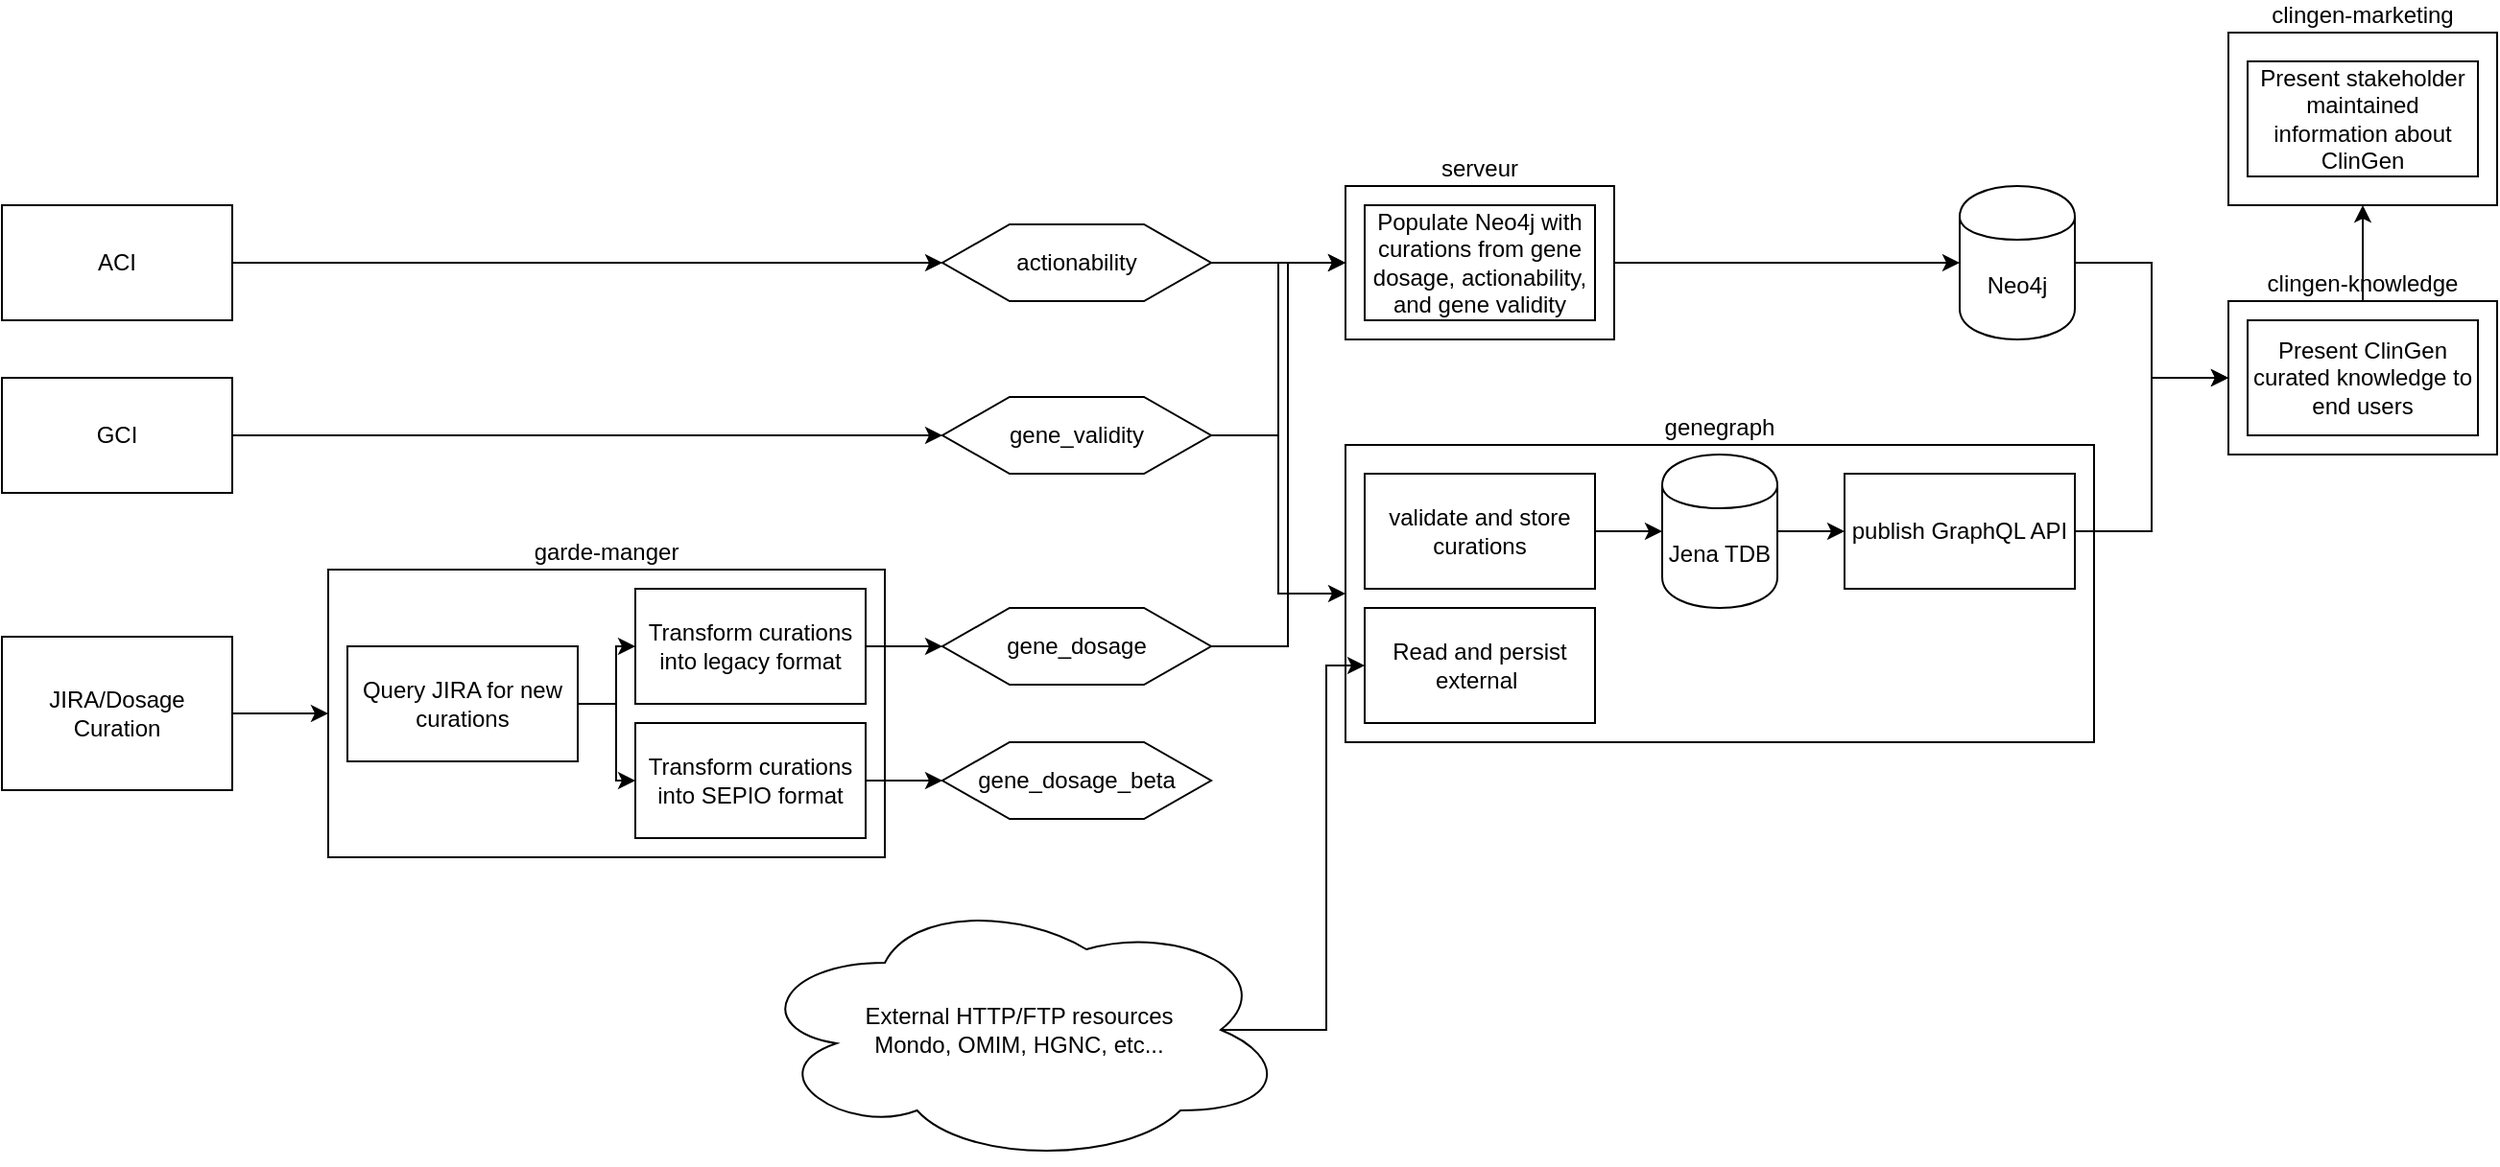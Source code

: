 <mxfile version="12.2.3" type="github" pages="2">
  <diagram id="S-StJFoFpKq4Z-z_DmzN" name="current">
    <mxGraphModel dx="1426" dy="819" grid="1" gridSize="10" guides="1" tooltips="1" connect="1" arrows="1" fold="1" page="1" pageScale="1" pageWidth="1100" pageHeight="850" math="0" shadow="0">
      <root>
        <mxCell id="0"/>
        <mxCell id="1" parent="0"/>
        <mxCell id="OvhSR2caMaj9LtxyOtDU-20" style="edgeStyle=orthogonalEdgeStyle;rounded=0;orthogonalLoop=1;jettySize=auto;html=1;exitX=1;exitY=0.5;exitDx=0;exitDy=0;entryX=0;entryY=0.5;entryDx=0;entryDy=0;" parent="1" source="OvhSR2caMaj9LtxyOtDU-1" target="OvhSR2caMaj9LtxyOtDU-19" edge="1">
          <mxGeometry relative="1" as="geometry"/>
        </mxCell>
        <mxCell id="OvhSR2caMaj9LtxyOtDU-1" value="ACI" style="rounded=0;whiteSpace=wrap;html=1;" parent="1" vertex="1">
          <mxGeometry x="70" y="230" width="120" height="60" as="geometry"/>
        </mxCell>
        <mxCell id="OvhSR2caMaj9LtxyOtDU-18" style="edgeStyle=orthogonalEdgeStyle;rounded=0;orthogonalLoop=1;jettySize=auto;html=1;exitX=1;exitY=0.5;exitDx=0;exitDy=0;" parent="1" source="OvhSR2caMaj9LtxyOtDU-2" target="OvhSR2caMaj9LtxyOtDU-11" edge="1">
          <mxGeometry relative="1" as="geometry"/>
        </mxCell>
        <mxCell id="OvhSR2caMaj9LtxyOtDU-2" value="GCI" style="rounded=0;whiteSpace=wrap;html=1;" parent="1" vertex="1">
          <mxGeometry x="70" y="320" width="120" height="60" as="geometry"/>
        </mxCell>
        <mxCell id="OvhSR2caMaj9LtxyOtDU-10" style="edgeStyle=orthogonalEdgeStyle;rounded=0;orthogonalLoop=1;jettySize=auto;html=1;exitX=1;exitY=0.5;exitDx=0;exitDy=0;entryX=0;entryY=0.5;entryDx=0;entryDy=0;" parent="1" source="OvhSR2caMaj9LtxyOtDU-3" target="OvhSR2caMaj9LtxyOtDU-4" edge="1">
          <mxGeometry relative="1" as="geometry"/>
        </mxCell>
        <mxCell id="OvhSR2caMaj9LtxyOtDU-3" value="JIRA/Dosage Curation" style="rounded=0;whiteSpace=wrap;html=1;" parent="1" vertex="1">
          <mxGeometry x="70" y="455" width="120" height="80" as="geometry"/>
        </mxCell>
        <mxCell id="OvhSR2caMaj9LtxyOtDU-4" value="garde-manger" style="rounded=0;whiteSpace=wrap;html=1;labelPosition=center;verticalLabelPosition=top;align=center;verticalAlign=bottom;" parent="1" vertex="1">
          <mxGeometry x="240" y="420" width="290" height="150" as="geometry"/>
        </mxCell>
        <mxCell id="OvhSR2caMaj9LtxyOtDU-24" style="edgeStyle=orthogonalEdgeStyle;rounded=0;orthogonalLoop=1;jettySize=auto;html=1;exitX=1;exitY=0.5;exitDx=0;exitDy=0;entryX=0;entryY=0.5;entryDx=0;entryDy=0;" parent="1" source="OvhSR2caMaj9LtxyOtDU-5" target="OvhSR2caMaj9LtxyOtDU-6" edge="1">
          <mxGeometry relative="1" as="geometry"/>
        </mxCell>
        <mxCell id="OvhSR2caMaj9LtxyOtDU-25" style="edgeStyle=orthogonalEdgeStyle;rounded=0;orthogonalLoop=1;jettySize=auto;html=1;exitX=1;exitY=0.5;exitDx=0;exitDy=0;" parent="1" source="OvhSR2caMaj9LtxyOtDU-5" target="OvhSR2caMaj9LtxyOtDU-14" edge="1">
          <mxGeometry relative="1" as="geometry"/>
        </mxCell>
        <mxCell id="OvhSR2caMaj9LtxyOtDU-5" value="Query JIRA for new curations" style="rounded=0;whiteSpace=wrap;html=1;" parent="1" vertex="1">
          <mxGeometry x="250" y="460" width="120" height="60" as="geometry"/>
        </mxCell>
        <mxCell id="OvhSR2caMaj9LtxyOtDU-16" style="edgeStyle=orthogonalEdgeStyle;rounded=0;orthogonalLoop=1;jettySize=auto;html=1;exitX=1;exitY=0.5;exitDx=0;exitDy=0;entryX=0;entryY=0.5;entryDx=0;entryDy=0;" parent="1" source="OvhSR2caMaj9LtxyOtDU-6" target="OvhSR2caMaj9LtxyOtDU-15" edge="1">
          <mxGeometry relative="1" as="geometry"/>
        </mxCell>
        <mxCell id="OvhSR2caMaj9LtxyOtDU-6" value="Transform curations into SEPIO format" style="rounded=0;whiteSpace=wrap;html=1;" parent="1" vertex="1">
          <mxGeometry x="400" y="500" width="120" height="60" as="geometry"/>
        </mxCell>
        <mxCell id="OvhSR2caMaj9LtxyOtDU-29" style="edgeStyle=orthogonalEdgeStyle;rounded=0;orthogonalLoop=1;jettySize=auto;html=1;exitX=1;exitY=0.5;exitDx=0;exitDy=0;entryX=0;entryY=0.5;entryDx=0;entryDy=0;" parent="1" source="OvhSR2caMaj9LtxyOtDU-11" target="OvhSR2caMaj9LtxyOtDU-23" edge="1">
          <mxGeometry relative="1" as="geometry"/>
        </mxCell>
        <mxCell id="OvhSR2caMaj9LtxyOtDU-11" value="gene_validity" style="shape=hexagon;perimeter=hexagonPerimeter2;whiteSpace=wrap;html=1;" parent="1" vertex="1">
          <mxGeometry x="560" y="330" width="140" height="40" as="geometry"/>
        </mxCell>
        <mxCell id="OvhSR2caMaj9LtxyOtDU-30" style="edgeStyle=orthogonalEdgeStyle;rounded=0;orthogonalLoop=1;jettySize=auto;html=1;exitX=1;exitY=0.5;exitDx=0;exitDy=0;entryX=0;entryY=0.5;entryDx=0;entryDy=0;" parent="1" source="OvhSR2caMaj9LtxyOtDU-12" target="OvhSR2caMaj9LtxyOtDU-28" edge="1">
          <mxGeometry relative="1" as="geometry"/>
        </mxCell>
        <mxCell id="OvhSR2caMaj9LtxyOtDU-12" value="gene_dosage" style="shape=hexagon;perimeter=hexagonPerimeter2;whiteSpace=wrap;html=1;" parent="1" vertex="1">
          <mxGeometry x="560" y="440" width="140" height="40" as="geometry"/>
        </mxCell>
        <mxCell id="OvhSR2caMaj9LtxyOtDU-17" style="edgeStyle=orthogonalEdgeStyle;rounded=0;orthogonalLoop=1;jettySize=auto;html=1;exitX=1;exitY=0.5;exitDx=0;exitDy=0;entryX=0;entryY=0.5;entryDx=0;entryDy=0;" parent="1" source="OvhSR2caMaj9LtxyOtDU-14" target="OvhSR2caMaj9LtxyOtDU-12" edge="1">
          <mxGeometry relative="1" as="geometry"/>
        </mxCell>
        <mxCell id="OvhSR2caMaj9LtxyOtDU-14" value="Transform curations into legacy format" style="rounded=0;whiteSpace=wrap;html=1;" parent="1" vertex="1">
          <mxGeometry x="400" y="430" width="120" height="60" as="geometry"/>
        </mxCell>
        <mxCell id="OvhSR2caMaj9LtxyOtDU-15" value="gene_dosage_beta" style="shape=hexagon;perimeter=hexagonPerimeter2;whiteSpace=wrap;html=1;" parent="1" vertex="1">
          <mxGeometry x="560" y="510" width="140" height="40" as="geometry"/>
        </mxCell>
        <mxCell id="OvhSR2caMaj9LtxyOtDU-26" style="edgeStyle=orthogonalEdgeStyle;rounded=0;orthogonalLoop=1;jettySize=auto;html=1;exitX=1;exitY=0.5;exitDx=0;exitDy=0;entryX=0;entryY=0.5;entryDx=0;entryDy=0;" parent="1" source="OvhSR2caMaj9LtxyOtDU-19" target="OvhSR2caMaj9LtxyOtDU-23" edge="1">
          <mxGeometry relative="1" as="geometry"/>
        </mxCell>
        <mxCell id="OvhSR2caMaj9LtxyOtDU-43" style="edgeStyle=orthogonalEdgeStyle;rounded=0;orthogonalLoop=1;jettySize=auto;html=1;exitX=1;exitY=0.5;exitDx=0;exitDy=0;entryX=0;entryY=0.5;entryDx=0;entryDy=0;" parent="1" source="OvhSR2caMaj9LtxyOtDU-19" target="OvhSR2caMaj9LtxyOtDU-31" edge="1">
          <mxGeometry relative="1" as="geometry"/>
        </mxCell>
        <mxCell id="OvhSR2caMaj9LtxyOtDU-19" value="actionability" style="shape=hexagon;perimeter=hexagonPerimeter2;whiteSpace=wrap;html=1;" parent="1" vertex="1">
          <mxGeometry x="560" y="240" width="140" height="40" as="geometry"/>
        </mxCell>
        <mxCell id="OvhSR2caMaj9LtxyOtDU-22" style="edgeStyle=orthogonalEdgeStyle;rounded=0;orthogonalLoop=1;jettySize=auto;html=1;exitX=0.5;exitY=1;exitDx=0;exitDy=0;" parent="1" edge="1">
          <mxGeometry relative="1" as="geometry">
            <mxPoint x="830" y="310" as="sourcePoint"/>
            <mxPoint x="830" y="310" as="targetPoint"/>
          </mxGeometry>
        </mxCell>
        <mxCell id="OvhSR2caMaj9LtxyOtDU-35" style="edgeStyle=orthogonalEdgeStyle;rounded=0;orthogonalLoop=1;jettySize=auto;html=1;exitX=1;exitY=0.5;exitDx=0;exitDy=0;entryX=0;entryY=0.5;entryDx=0;entryDy=0;" parent="1" source="OvhSR2caMaj9LtxyOtDU-23" target="OvhSR2caMaj9LtxyOtDU-34" edge="1">
          <mxGeometry relative="1" as="geometry"/>
        </mxCell>
        <mxCell id="OvhSR2caMaj9LtxyOtDU-23" value="serveur" style="rounded=0;whiteSpace=wrap;html=1;labelPosition=center;verticalLabelPosition=top;align=center;verticalAlign=bottom;" parent="1" vertex="1">
          <mxGeometry x="770" y="220" width="140" height="80" as="geometry"/>
        </mxCell>
        <mxCell id="OvhSR2caMaj9LtxyOtDU-28" value="Populate Neo4j with curations from gene dosage, actionability, and gene validity" style="rounded=0;whiteSpace=wrap;html=1;" parent="1" vertex="1">
          <mxGeometry x="780" y="230" width="120" height="60" as="geometry"/>
        </mxCell>
        <mxCell id="OvhSR2caMaj9LtxyOtDU-31" value="genegraph" style="rounded=0;whiteSpace=wrap;html=1;labelPosition=center;verticalLabelPosition=top;align=center;verticalAlign=bottom;" parent="1" vertex="1">
          <mxGeometry x="770" y="355" width="390" height="155" as="geometry"/>
        </mxCell>
        <mxCell id="OvhSR2caMaj9LtxyOtDU-48" style="edgeStyle=orthogonalEdgeStyle;rounded=0;orthogonalLoop=1;jettySize=auto;html=1;exitX=1;exitY=0.5;exitDx=0;exitDy=0;entryX=0;entryY=0.5;entryDx=0;entryDy=0;" parent="1" source="OvhSR2caMaj9LtxyOtDU-32" target="OvhSR2caMaj9LtxyOtDU-44" edge="1">
          <mxGeometry relative="1" as="geometry"/>
        </mxCell>
        <mxCell id="OvhSR2caMaj9LtxyOtDU-32" value="validate and store curations" style="rounded=0;whiteSpace=wrap;html=1;" parent="1" vertex="1">
          <mxGeometry x="780" y="370" width="120" height="60" as="geometry"/>
        </mxCell>
        <mxCell id="OvhSR2caMaj9LtxyOtDU-52" style="edgeStyle=orthogonalEdgeStyle;rounded=0;orthogonalLoop=1;jettySize=auto;html=1;exitX=1;exitY=0.5;exitDx=0;exitDy=0;entryX=0;entryY=0.5;entryDx=0;entryDy=0;" parent="1" source="OvhSR2caMaj9LtxyOtDU-34" target="OvhSR2caMaj9LtxyOtDU-40" edge="1">
          <mxGeometry relative="1" as="geometry"/>
        </mxCell>
        <mxCell id="OvhSR2caMaj9LtxyOtDU-34" value="Neo4j" style="shape=cylinder;whiteSpace=wrap;html=1;boundedLbl=1;backgroundOutline=1;" parent="1" vertex="1">
          <mxGeometry x="1090" y="220" width="60" height="80" as="geometry"/>
        </mxCell>
        <mxCell id="OvhSR2caMaj9LtxyOtDU-36" style="edgeStyle=orthogonalEdgeStyle;rounded=0;orthogonalLoop=1;jettySize=auto;html=1;exitX=0.5;exitY=1;exitDx=0;exitDy=0;" parent="1" source="OvhSR2caMaj9LtxyOtDU-31" target="OvhSR2caMaj9LtxyOtDU-31" edge="1">
          <mxGeometry relative="1" as="geometry"/>
        </mxCell>
        <mxCell id="OvhSR2caMaj9LtxyOtDU-50" style="edgeStyle=orthogonalEdgeStyle;rounded=0;orthogonalLoop=1;jettySize=auto;html=1;exitX=1;exitY=0.5;exitDx=0;exitDy=0;entryX=0;entryY=0.5;entryDx=0;entryDy=0;" parent="1" source="OvhSR2caMaj9LtxyOtDU-37" target="OvhSR2caMaj9LtxyOtDU-40" edge="1">
          <mxGeometry relative="1" as="geometry"/>
        </mxCell>
        <mxCell id="OvhSR2caMaj9LtxyOtDU-37" value="publish GraphQL API" style="rounded=0;whiteSpace=wrap;html=1;" parent="1" vertex="1">
          <mxGeometry x="1030" y="370" width="120" height="60" as="geometry"/>
        </mxCell>
        <mxCell id="OvhSR2caMaj9LtxyOtDU-51" style="edgeStyle=orthogonalEdgeStyle;rounded=0;orthogonalLoop=1;jettySize=auto;html=1;exitX=0.5;exitY=0;exitDx=0;exitDy=0;entryX=0.5;entryY=1;entryDx=0;entryDy=0;" parent="1" source="OvhSR2caMaj9LtxyOtDU-40" target="OvhSR2caMaj9LtxyOtDU-41" edge="1">
          <mxGeometry relative="1" as="geometry"/>
        </mxCell>
        <mxCell id="OvhSR2caMaj9LtxyOtDU-40" value="clingen-knowledge" style="rounded=0;whiteSpace=wrap;html=1;labelPosition=center;verticalLabelPosition=top;align=center;verticalAlign=bottom;" parent="1" vertex="1">
          <mxGeometry x="1230" y="280" width="140" height="80" as="geometry"/>
        </mxCell>
        <mxCell id="OvhSR2caMaj9LtxyOtDU-41" value="clingen-marketing" style="rounded=0;whiteSpace=wrap;html=1;labelPosition=center;verticalLabelPosition=top;align=center;verticalAlign=bottom;" parent="1" vertex="1">
          <mxGeometry x="1230" y="140" width="140" height="90" as="geometry"/>
        </mxCell>
        <mxCell id="OvhSR2caMaj9LtxyOtDU-49" style="edgeStyle=orthogonalEdgeStyle;rounded=0;orthogonalLoop=1;jettySize=auto;html=1;exitX=1;exitY=0.5;exitDx=0;exitDy=0;entryX=0;entryY=0.5;entryDx=0;entryDy=0;" parent="1" source="OvhSR2caMaj9LtxyOtDU-44" target="OvhSR2caMaj9LtxyOtDU-37" edge="1">
          <mxGeometry relative="1" as="geometry"/>
        </mxCell>
        <mxCell id="OvhSR2caMaj9LtxyOtDU-44" value="Jena TDB" style="shape=cylinder;whiteSpace=wrap;html=1;boundedLbl=1;backgroundOutline=1;" parent="1" vertex="1">
          <mxGeometry x="935" y="360" width="60" height="80" as="geometry"/>
        </mxCell>
        <mxCell id="OvhSR2caMaj9LtxyOtDU-53" value="Present ClinGen curated knowledge to end users" style="rounded=0;whiteSpace=wrap;html=1;" parent="1" vertex="1">
          <mxGeometry x="1240" y="290" width="120" height="60" as="geometry"/>
        </mxCell>
        <mxCell id="OvhSR2caMaj9LtxyOtDU-55" value="Present stakeholder maintained information about ClinGen" style="rounded=0;whiteSpace=wrap;html=1;" parent="1" vertex="1">
          <mxGeometry x="1240" y="155" width="120" height="60" as="geometry"/>
        </mxCell>
        <mxCell id="OvhSR2caMaj9LtxyOtDU-56" value="Read and persist external&amp;nbsp;" style="rounded=0;whiteSpace=wrap;html=1;" parent="1" vertex="1">
          <mxGeometry x="780" y="440" width="120" height="60" as="geometry"/>
        </mxCell>
        <mxCell id="N_5rDdsWm_R3PwPtTVPM-2" style="edgeStyle=orthogonalEdgeStyle;rounded=0;orthogonalLoop=1;jettySize=auto;html=1;exitX=0.875;exitY=0.5;exitDx=0;exitDy=0;exitPerimeter=0;entryX=0;entryY=0.5;entryDx=0;entryDy=0;" parent="1" source="N_5rDdsWm_R3PwPtTVPM-1" target="OvhSR2caMaj9LtxyOtDU-56" edge="1">
          <mxGeometry relative="1" as="geometry"/>
        </mxCell>
        <mxCell id="N_5rDdsWm_R3PwPtTVPM-1" value="External HTTP/FTP resources&lt;br&gt;Mondo, OMIM, HGNC, etc..." style="ellipse;shape=cloud;whiteSpace=wrap;html=1;" parent="1" vertex="1">
          <mxGeometry x="460" y="590" width="280" height="140" as="geometry"/>
        </mxCell>
      </root>
    </mxGraphModel>
  </diagram>
  <diagram id="OdmoU22GVzztXL36z1wF" name="future">
    <mxGraphModel dx="1426" dy="819" grid="1" gridSize="10" guides="1" tooltips="1" connect="1" arrows="1" fold="1" page="1" pageScale="1" pageWidth="1100" pageHeight="850" math="0" shadow="0">
      <root>
        <mxCell id="cdoECuDf4LrfB-yfdqbq-0"/>
        <mxCell id="cdoECuDf4LrfB-yfdqbq-1" parent="cdoECuDf4LrfB-yfdqbq-0"/>
        <mxCell id="KIWpJbDcZLM8olN8HYGb-19" value="genegraph snapshot builder" style="rounded=0;whiteSpace=wrap;html=1;labelPosition=center;verticalLabelPosition=top;align=center;verticalAlign=bottom;" vertex="1" parent="cdoECuDf4LrfB-yfdqbq-1">
          <mxGeometry x="785" y="640" width="545" height="60" as="geometry"/>
        </mxCell>
        <mxCell id="KIWpJbDcZLM8olN8HYGb-10" value="OMIM" style="rounded=0;whiteSpace=wrap;html=1;labelPosition=center;verticalLabelPosition=top;align=center;verticalAlign=bottom;" vertex="1" parent="cdoECuDf4LrfB-yfdqbq-1">
          <mxGeometry x="1770" y="88.5" width="140" height="77" as="geometry"/>
        </mxCell>
        <mxCell id="cdoECuDf4LrfB-yfdqbq-38" value="clingen-marketing" style="rounded=0;whiteSpace=wrap;html=1;labelPosition=center;verticalLabelPosition=top;align=center;verticalAlign=bottom;" parent="cdoECuDf4LrfB-yfdqbq-1" vertex="1">
          <mxGeometry x="1770" y="200" width="140" height="120" as="geometry"/>
        </mxCell>
        <mxCell id="juG1C3BhILwDwn0djM05-50" value="clinvar-sepio-transformer" style="rounded=0;whiteSpace=wrap;html=1;labelPosition=center;verticalLabelPosition=top;align=center;verticalAlign=bottom;" vertex="1" parent="cdoECuDf4LrfB-yfdqbq-1">
          <mxGeometry x="390" y="130" width="180" height="86" as="geometry"/>
        </mxCell>
        <mxCell id="juG1C3BhILwDwn0djM05-12" value="message validator" style="rounded=0;whiteSpace=wrap;html=1;labelPosition=center;verticalLabelPosition=top;align=center;verticalAlign=bottom;" vertex="1" parent="cdoECuDf4LrfB-yfdqbq-1">
          <mxGeometry x="790" y="300" width="220" height="100" as="geometry"/>
        </mxCell>
        <mxCell id="cdoECuDf4LrfB-yfdqbq-37" value="website-clinicalgenome-search" style="rounded=0;whiteSpace=wrap;html=1;labelPosition=center;verticalLabelPosition=top;align=center;verticalAlign=bottom;" parent="cdoECuDf4LrfB-yfdqbq-1" vertex="1">
          <mxGeometry x="1770" y="370" width="140" height="80" as="geometry"/>
        </mxCell>
        <mxCell id="cdoECuDf4LrfB-yfdqbq-2" style="edgeStyle=orthogonalEdgeStyle;rounded=0;orthogonalLoop=1;jettySize=auto;html=1;exitX=1;exitY=0.5;exitDx=0;exitDy=0;entryX=0;entryY=0.5;entryDx=0;entryDy=0;" parent="cdoECuDf4LrfB-yfdqbq-1" source="cdoECuDf4LrfB-yfdqbq-3" target="juG1C3BhILwDwn0djM05-6" edge="1">
          <mxGeometry relative="1" as="geometry">
            <mxPoint x="230" y="260" as="targetPoint"/>
          </mxGeometry>
        </mxCell>
        <mxCell id="cdoECuDf4LrfB-yfdqbq-3" value="ACI" style="rounded=0;whiteSpace=wrap;html=1;" parent="cdoECuDf4LrfB-yfdqbq-1" vertex="1">
          <mxGeometry x="70" y="230" width="120" height="60" as="geometry"/>
        </mxCell>
        <mxCell id="cdoECuDf4LrfB-yfdqbq-4" style="edgeStyle=orthogonalEdgeStyle;rounded=0;orthogonalLoop=1;jettySize=auto;html=1;exitX=1;exitY=0.5;exitDx=0;exitDy=0;" parent="cdoECuDf4LrfB-yfdqbq-1" source="cdoECuDf4LrfB-yfdqbq-5" target="juG1C3BhILwDwn0djM05-5" edge="1">
          <mxGeometry relative="1" as="geometry">
            <mxPoint x="440" y="350" as="targetPoint"/>
          </mxGeometry>
        </mxCell>
        <mxCell id="cdoECuDf4LrfB-yfdqbq-5" value="GCI" style="rounded=0;whiteSpace=wrap;html=1;" parent="cdoECuDf4LrfB-yfdqbq-1" vertex="1">
          <mxGeometry x="70" y="320" width="120" height="60" as="geometry"/>
        </mxCell>
        <mxCell id="cdoECuDf4LrfB-yfdqbq-7" value="JIRA/Dosage Curation" style="rounded=0;whiteSpace=wrap;html=1;labelPosition=center;verticalLabelPosition=top;align=center;verticalAlign=bottom;" parent="cdoECuDf4LrfB-yfdqbq-1" vertex="1">
          <mxGeometry x="60" y="455" width="140" height="80" as="geometry"/>
        </mxCell>
        <mxCell id="cdoECuDf4LrfB-yfdqbq-8" value="garde-manger" style="rounded=0;whiteSpace=wrap;html=1;labelPosition=center;verticalLabelPosition=top;align=center;verticalAlign=bottom;" parent="cdoECuDf4LrfB-yfdqbq-1" vertex="1">
          <mxGeometry x="390" y="455" width="140" height="80" as="geometry"/>
        </mxCell>
        <mxCell id="juG1C3BhILwDwn0djM05-56" style="edgeStyle=orthogonalEdgeStyle;rounded=0;orthogonalLoop=1;jettySize=auto;html=1;exitX=1;exitY=0.5;exitDx=0;exitDy=0;entryX=0;entryY=0.5;entryDx=0;entryDy=0;" edge="1" parent="cdoECuDf4LrfB-yfdqbq-1" source="cdoECuDf4LrfB-yfdqbq-13" target="juG1C3BhILwDwn0djM05-53">
          <mxGeometry relative="1" as="geometry"/>
        </mxCell>
        <mxCell id="cdoECuDf4LrfB-yfdqbq-13" value="Transform curations into SEPIO format" style="rounded=0;whiteSpace=wrap;html=1;" parent="cdoECuDf4LrfB-yfdqbq-1" vertex="1">
          <mxGeometry x="400" y="465" width="120" height="60" as="geometry"/>
        </mxCell>
        <mxCell id="cdoECuDf4LrfB-yfdqbq-28" value="genegraph" style="rounded=0;whiteSpace=wrap;html=1;labelPosition=center;verticalLabelPosition=top;align=center;verticalAlign=bottom;" parent="cdoECuDf4LrfB-yfdqbq-1" vertex="1">
          <mxGeometry x="1310" y="355" width="400" height="185" as="geometry"/>
        </mxCell>
        <mxCell id="cdoECuDf4LrfB-yfdqbq-33" style="edgeStyle=orthogonalEdgeStyle;rounded=0;orthogonalLoop=1;jettySize=auto;html=1;exitX=0.5;exitY=1;exitDx=0;exitDy=0;" parent="cdoECuDf4LrfB-yfdqbq-1" source="cdoECuDf4LrfB-yfdqbq-28" target="cdoECuDf4LrfB-yfdqbq-28" edge="1">
          <mxGeometry relative="1" as="geometry"/>
        </mxCell>
        <mxCell id="juG1C3BhILwDwn0djM05-47" style="edgeStyle=orthogonalEdgeStyle;rounded=0;orthogonalLoop=1;jettySize=auto;html=1;exitX=1;exitY=0.5;exitDx=0;exitDy=0;entryX=0;entryY=0.5;entryDx=0;entryDy=0;" edge="1" parent="cdoECuDf4LrfB-yfdqbq-1" source="cdoECuDf4LrfB-yfdqbq-35" target="cdoECuDf4LrfB-yfdqbq-41">
          <mxGeometry relative="1" as="geometry"/>
        </mxCell>
        <mxCell id="juG1C3BhILwDwn0djM05-71" style="edgeStyle=orthogonalEdgeStyle;rounded=0;orthogonalLoop=1;jettySize=auto;html=1;exitX=1;exitY=0.5;exitDx=0;exitDy=0;entryX=0;entryY=0.5;entryDx=0;entryDy=0;" edge="1" parent="cdoECuDf4LrfB-yfdqbq-1" source="cdoECuDf4LrfB-yfdqbq-35" target="cdoECuDf4LrfB-yfdqbq-42">
          <mxGeometry relative="1" as="geometry"/>
        </mxCell>
        <mxCell id="KIWpJbDcZLM8olN8HYGb-12" style="edgeStyle=orthogonalEdgeStyle;rounded=0;orthogonalLoop=1;jettySize=auto;html=1;exitX=1;exitY=0.5;exitDx=0;exitDy=0;entryX=0;entryY=0.5;entryDx=0;entryDy=0;" edge="1" parent="cdoECuDf4LrfB-yfdqbq-1" source="cdoECuDf4LrfB-yfdqbq-35" target="KIWpJbDcZLM8olN8HYGb-11">
          <mxGeometry relative="1" as="geometry"/>
        </mxCell>
        <mxCell id="cdoECuDf4LrfB-yfdqbq-35" value="publish GraphQL API" style="rounded=0;whiteSpace=wrap;html=1;" parent="cdoECuDf4LrfB-yfdqbq-1" vertex="1">
          <mxGeometry x="1580" y="380" width="120" height="60" as="geometry"/>
        </mxCell>
        <mxCell id="cdoECuDf4LrfB-yfdqbq-39" style="edgeStyle=orthogonalEdgeStyle;rounded=0;orthogonalLoop=1;jettySize=auto;html=1;exitX=1;exitY=0.5;exitDx=0;exitDy=0;entryX=0;entryY=0.5;entryDx=0;entryDy=0;" parent="cdoECuDf4LrfB-yfdqbq-1" source="cdoECuDf4LrfB-yfdqbq-40" target="cdoECuDf4LrfB-yfdqbq-35" edge="1">
          <mxGeometry relative="1" as="geometry"/>
        </mxCell>
        <mxCell id="KIWpJbDcZLM8olN8HYGb-14" style="edgeStyle=orthogonalEdgeStyle;rounded=0;orthogonalLoop=1;jettySize=auto;html=1;exitX=1;exitY=0.5;exitDx=0;exitDy=0;entryX=0;entryY=0.5;entryDx=0;entryDy=0;" edge="1" parent="cdoECuDf4LrfB-yfdqbq-1" source="cdoECuDf4LrfB-yfdqbq-40" target="KIWpJbDcZLM8olN8HYGb-13">
          <mxGeometry relative="1" as="geometry"/>
        </mxCell>
        <mxCell id="cdoECuDf4LrfB-yfdqbq-40" value="Jena TDB" style="shape=cylinder;whiteSpace=wrap;html=1;boundedLbl=1;backgroundOutline=1;" parent="cdoECuDf4LrfB-yfdqbq-1" vertex="1">
          <mxGeometry x="1475" y="370" width="60" height="80" as="geometry"/>
        </mxCell>
        <mxCell id="juG1C3BhILwDwn0djM05-45" style="edgeStyle=orthogonalEdgeStyle;rounded=0;orthogonalLoop=1;jettySize=auto;html=1;exitX=1;exitY=0.5;exitDx=0;exitDy=0;entryX=0.16;entryY=0.55;entryDx=0;entryDy=0;entryPerimeter=0;" edge="1" parent="cdoECuDf4LrfB-yfdqbq-1" source="cdoECuDf4LrfB-yfdqbq-41" target="juG1C3BhILwDwn0djM05-42">
          <mxGeometry relative="1" as="geometry"/>
        </mxCell>
        <mxCell id="cdoECuDf4LrfB-yfdqbq-41" value="Present ClinGen curated knowledge to end users" style="rounded=0;whiteSpace=wrap;html=1;" parent="cdoECuDf4LrfB-yfdqbq-1" vertex="1">
          <mxGeometry x="1780" y="380" width="120" height="60" as="geometry"/>
        </mxCell>
        <mxCell id="juG1C3BhILwDwn0djM05-43" style="edgeStyle=orthogonalEdgeStyle;rounded=0;orthogonalLoop=1;jettySize=auto;html=1;exitX=1;exitY=0.5;exitDx=0;exitDy=0;entryX=0.16;entryY=0.55;entryDx=0;entryDy=0;entryPerimeter=0;" edge="1" parent="cdoECuDf4LrfB-yfdqbq-1" source="cdoECuDf4LrfB-yfdqbq-42" target="juG1C3BhILwDwn0djM05-42">
          <mxGeometry relative="1" as="geometry"/>
        </mxCell>
        <mxCell id="cdoECuDf4LrfB-yfdqbq-42" value="Present stakeholder maintained information about ClinGen (includes search bar for curated resources)" style="rounded=0;whiteSpace=wrap;html=1;" parent="cdoECuDf4LrfB-yfdqbq-1" vertex="1">
          <mxGeometry x="1780" y="212.5" width="120" height="95" as="geometry"/>
        </mxCell>
        <mxCell id="KIWpJbDcZLM8olN8HYGb-9" style="edgeStyle=orthogonalEdgeStyle;rounded=0;orthogonalLoop=1;jettySize=auto;html=1;exitX=0.875;exitY=0.5;exitDx=0;exitDy=0;exitPerimeter=0;" edge="1" parent="cdoECuDf4LrfB-yfdqbq-1" source="cdoECuDf4LrfB-yfdqbq-44" target="KIWpJbDcZLM8olN8HYGb-4">
          <mxGeometry relative="1" as="geometry"/>
        </mxCell>
        <mxCell id="cdoECuDf4LrfB-yfdqbq-44" value="External HTTP/FTP resources&lt;br&gt;Mondo, OMIM, HGNC, etc..." style="ellipse;shape=cloud;whiteSpace=wrap;html=1;" parent="cdoECuDf4LrfB-yfdqbq-1" vertex="1">
          <mxGeometry x="125" y="600" width="280" height="140" as="geometry"/>
        </mxCell>
        <mxCell id="juG1C3BhILwDwn0djM05-2" style="edgeStyle=orthogonalEdgeStyle;rounded=0;orthogonalLoop=1;jettySize=auto;html=1;exitX=1;exitY=0.5;exitDx=0;exitDy=0;entryX=0;entryY=0.5;entryDx=0;entryDy=0;" edge="1" parent="cdoECuDf4LrfB-yfdqbq-1" source="juG1C3BhILwDwn0djM05-0" target="juG1C3BhILwDwn0djM05-1">
          <mxGeometry relative="1" as="geometry"/>
        </mxCell>
        <mxCell id="juG1C3BhILwDwn0djM05-0" value="Push curation updates to Kafka" style="rounded=0;whiteSpace=wrap;html=1;" vertex="1" parent="cdoECuDf4LrfB-yfdqbq-1">
          <mxGeometry x="70" y="465" width="120" height="60" as="geometry"/>
        </mxCell>
        <mxCell id="juG1C3BhILwDwn0djM05-4" style="edgeStyle=orthogonalEdgeStyle;rounded=0;orthogonalLoop=1;jettySize=auto;html=1;exitX=1;exitY=0.5;exitDx=0;exitDy=0;" edge="1" parent="cdoECuDf4LrfB-yfdqbq-1" source="juG1C3BhILwDwn0djM05-1" target="cdoECuDf4LrfB-yfdqbq-13">
          <mxGeometry relative="1" as="geometry"/>
        </mxCell>
        <mxCell id="juG1C3BhILwDwn0djM05-1" value="gene_dosage_raw" style="shape=hexagon;perimeter=hexagonPerimeter2;whiteSpace=wrap;html=1;" vertex="1" parent="cdoECuDf4LrfB-yfdqbq-1">
          <mxGeometry x="220" y="472.5" width="140" height="45" as="geometry"/>
        </mxCell>
        <mxCell id="juG1C3BhILwDwn0djM05-61" style="edgeStyle=orthogonalEdgeStyle;rounded=0;orthogonalLoop=1;jettySize=auto;html=1;exitX=1;exitY=0.5;exitDx=0;exitDy=0;entryX=0;entryY=0.5;entryDx=0;entryDy=0;" edge="1" parent="cdoECuDf4LrfB-yfdqbq-1" source="juG1C3BhILwDwn0djM05-5" target="juG1C3BhILwDwn0djM05-18">
          <mxGeometry relative="1" as="geometry"/>
        </mxCell>
        <mxCell id="juG1C3BhILwDwn0djM05-5" value="gene_validity_sepio_in" style="shape=hexagon;perimeter=hexagonPerimeter2;whiteSpace=wrap;html=1;" vertex="1" parent="cdoECuDf4LrfB-yfdqbq-1">
          <mxGeometry x="240" y="327.5" width="150" height="45" as="geometry"/>
        </mxCell>
        <mxCell id="juG1C3BhILwDwn0djM05-62" style="edgeStyle=orthogonalEdgeStyle;rounded=0;orthogonalLoop=1;jettySize=auto;html=1;exitX=1;exitY=0.5;exitDx=0;exitDy=0;entryX=0;entryY=0.5;entryDx=0;entryDy=0;" edge="1" parent="cdoECuDf4LrfB-yfdqbq-1" source="juG1C3BhILwDwn0djM05-6" target="juG1C3BhILwDwn0djM05-18">
          <mxGeometry relative="1" as="geometry"/>
        </mxCell>
        <mxCell id="juG1C3BhILwDwn0djM05-6" value="actionability_sepio_in" style="shape=hexagon;perimeter=hexagonPerimeter2;whiteSpace=wrap;html=1;" vertex="1" parent="cdoECuDf4LrfB-yfdqbq-1">
          <mxGeometry x="240" y="237.5" width="150" height="45" as="geometry"/>
        </mxCell>
        <mxCell id="juG1C3BhILwDwn0djM05-39" style="edgeStyle=orthogonalEdgeStyle;rounded=0;orthogonalLoop=1;jettySize=auto;html=1;exitX=1;exitY=0.5;exitDx=0;exitDy=0;entryX=0;entryY=0.5;entryDx=0;entryDy=0;" edge="1" parent="cdoECuDf4LrfB-yfdqbq-1" source="juG1C3BhILwDwn0djM05-7" target="juG1C3BhILwDwn0djM05-37">
          <mxGeometry relative="1" as="geometry"/>
        </mxCell>
        <mxCell id="xaW7S8gp5_ifzKIgLM0Q-6" style="edgeStyle=orthogonalEdgeStyle;rounded=0;orthogonalLoop=1;jettySize=auto;html=1;exitX=1;exitY=0.5;exitDx=0;exitDy=0;entryX=0.25;entryY=0;entryDx=0;entryDy=0;" edge="1" parent="cdoECuDf4LrfB-yfdqbq-1" source="juG1C3BhILwDwn0djM05-7" target="KIWpJbDcZLM8olN8HYGb-22">
          <mxGeometry relative="1" as="geometry"/>
        </mxCell>
        <mxCell id="juG1C3BhILwDwn0djM05-7" value="actionability_sepio" style="shape=hexagon;perimeter=hexagonPerimeter2;whiteSpace=wrap;html=1;" vertex="1" parent="cdoECuDf4LrfB-yfdqbq-1">
          <mxGeometry x="1100" y="327.5" width="150" height="45" as="geometry"/>
        </mxCell>
        <mxCell id="juG1C3BhILwDwn0djM05-40" style="edgeStyle=orthogonalEdgeStyle;rounded=0;orthogonalLoop=1;jettySize=auto;html=1;exitX=1;exitY=0.5;exitDx=0;exitDy=0;entryX=0;entryY=0.5;entryDx=0;entryDy=0;" edge="1" parent="cdoECuDf4LrfB-yfdqbq-1" source="juG1C3BhILwDwn0djM05-8" target="juG1C3BhILwDwn0djM05-37">
          <mxGeometry relative="1" as="geometry"/>
        </mxCell>
        <mxCell id="xaW7S8gp5_ifzKIgLM0Q-5" style="edgeStyle=orthogonalEdgeStyle;rounded=0;orthogonalLoop=1;jettySize=auto;html=1;exitX=1;exitY=0.5;exitDx=0;exitDy=0;entryX=0.25;entryY=0;entryDx=0;entryDy=0;" edge="1" parent="cdoECuDf4LrfB-yfdqbq-1" source="juG1C3BhILwDwn0djM05-8" target="KIWpJbDcZLM8olN8HYGb-22">
          <mxGeometry relative="1" as="geometry"/>
        </mxCell>
        <mxCell id="juG1C3BhILwDwn0djM05-8" value="gene_validity_sepio" style="shape=hexagon;perimeter=hexagonPerimeter2;whiteSpace=wrap;html=1;" vertex="1" parent="cdoECuDf4LrfB-yfdqbq-1">
          <mxGeometry x="1100" y="387.5" width="150" height="45" as="geometry"/>
        </mxCell>
        <mxCell id="juG1C3BhILwDwn0djM05-41" style="edgeStyle=orthogonalEdgeStyle;rounded=0;orthogonalLoop=1;jettySize=auto;html=1;exitX=1;exitY=0.5;exitDx=0;exitDy=0;entryX=0;entryY=0.5;entryDx=0;entryDy=0;" edge="1" parent="cdoECuDf4LrfB-yfdqbq-1" source="juG1C3BhILwDwn0djM05-9" target="juG1C3BhILwDwn0djM05-37">
          <mxGeometry relative="1" as="geometry"/>
        </mxCell>
        <mxCell id="xaW7S8gp5_ifzKIgLM0Q-4" style="edgeStyle=orthogonalEdgeStyle;rounded=0;orthogonalLoop=1;jettySize=auto;html=1;exitX=1;exitY=0.5;exitDx=0;exitDy=0;entryX=0.25;entryY=0;entryDx=0;entryDy=0;" edge="1" parent="cdoECuDf4LrfB-yfdqbq-1" source="juG1C3BhILwDwn0djM05-9" target="KIWpJbDcZLM8olN8HYGb-22">
          <mxGeometry relative="1" as="geometry"/>
        </mxCell>
        <mxCell id="juG1C3BhILwDwn0djM05-9" value="gene_dosage_sepio" style="shape=hexagon;perimeter=hexagonPerimeter2;whiteSpace=wrap;html=1;" vertex="1" parent="cdoECuDf4LrfB-yfdqbq-1">
          <mxGeometry x="1100" y="442.5" width="150" height="45" as="geometry"/>
        </mxCell>
        <mxCell id="juG1C3BhILwDwn0djM05-75" style="edgeStyle=orthogonalEdgeStyle;rounded=0;orthogonalLoop=1;jettySize=auto;html=1;exitX=1;exitY=0.5;exitDx=0;exitDy=0;entryX=0;entryY=0.5;entryDx=0;entryDy=0;" edge="1" parent="cdoECuDf4LrfB-yfdqbq-1" source="juG1C3BhILwDwn0djM05-13" target="juG1C3BhILwDwn0djM05-29">
          <mxGeometry relative="1" as="geometry"/>
        </mxCell>
        <mxCell id="juG1C3BhILwDwn0djM05-13" value="actionability_validation_status" style="shape=hexagon;perimeter=hexagonPerimeter2;whiteSpace=wrap;html=1;" vertex="1" parent="cdoECuDf4LrfB-yfdqbq-1">
          <mxGeometry x="1100" y="118.5" width="200" height="45" as="geometry"/>
        </mxCell>
        <mxCell id="juG1C3BhILwDwn0djM05-76" style="edgeStyle=orthogonalEdgeStyle;rounded=0;orthogonalLoop=1;jettySize=auto;html=1;exitX=1;exitY=0.5;exitDx=0;exitDy=0;entryX=0;entryY=0.5;entryDx=0;entryDy=0;" edge="1" parent="cdoECuDf4LrfB-yfdqbq-1" source="juG1C3BhILwDwn0djM05-14" target="juG1C3BhILwDwn0djM05-29">
          <mxGeometry relative="1" as="geometry"/>
        </mxCell>
        <mxCell id="juG1C3BhILwDwn0djM05-14" value="gene_validity_validation_status" style="shape=hexagon;perimeter=hexagonPerimeter2;whiteSpace=wrap;html=1;" vertex="1" parent="cdoECuDf4LrfB-yfdqbq-1">
          <mxGeometry x="1100" y="171" width="200" height="45" as="geometry"/>
        </mxCell>
        <mxCell id="juG1C3BhILwDwn0djM05-77" style="edgeStyle=orthogonalEdgeStyle;rounded=0;orthogonalLoop=1;jettySize=auto;html=1;exitX=1;exitY=0.5;exitDx=0;exitDy=0;entryX=0;entryY=0.5;entryDx=0;entryDy=0;" edge="1" parent="cdoECuDf4LrfB-yfdqbq-1" source="juG1C3BhILwDwn0djM05-15" target="juG1C3BhILwDwn0djM05-29">
          <mxGeometry relative="1" as="geometry"/>
        </mxCell>
        <mxCell id="juG1C3BhILwDwn0djM05-15" value="gene_dosage_validation_status" style="shape=hexagon;perimeter=hexagonPerimeter2;whiteSpace=wrap;html=1;" vertex="1" parent="cdoECuDf4LrfB-yfdqbq-1">
          <mxGeometry x="1100" y="222.5" width="200" height="45" as="geometry"/>
        </mxCell>
        <mxCell id="juG1C3BhILwDwn0djM05-22" style="edgeStyle=orthogonalEdgeStyle;rounded=0;orthogonalLoop=1;jettySize=auto;html=1;exitX=1;exitY=0.5;exitDx=0;exitDy=0;entryX=0;entryY=0.5;entryDx=0;entryDy=0;" edge="1" parent="cdoECuDf4LrfB-yfdqbq-1" source="juG1C3BhILwDwn0djM05-18" target="juG1C3BhILwDwn0djM05-9">
          <mxGeometry relative="1" as="geometry">
            <mxPoint x="1040" y="338" as="sourcePoint"/>
          </mxGeometry>
        </mxCell>
        <mxCell id="juG1C3BhILwDwn0djM05-23" style="edgeStyle=orthogonalEdgeStyle;rounded=0;orthogonalLoop=1;jettySize=auto;html=1;exitX=1;exitY=0.5;exitDx=0;exitDy=0;entryX=0;entryY=0.5;entryDx=0;entryDy=0;" edge="1" parent="cdoECuDf4LrfB-yfdqbq-1" source="juG1C3BhILwDwn0djM05-18" target="juG1C3BhILwDwn0djM05-8">
          <mxGeometry relative="1" as="geometry">
            <mxPoint x="1040" y="338" as="sourcePoint"/>
          </mxGeometry>
        </mxCell>
        <mxCell id="juG1C3BhILwDwn0djM05-24" style="edgeStyle=orthogonalEdgeStyle;rounded=0;orthogonalLoop=1;jettySize=auto;html=1;exitX=1;exitY=0.5;exitDx=0;exitDy=0;entryX=0;entryY=0.5;entryDx=0;entryDy=0;" edge="1" parent="cdoECuDf4LrfB-yfdqbq-1" source="juG1C3BhILwDwn0djM05-18" target="juG1C3BhILwDwn0djM05-7">
          <mxGeometry relative="1" as="geometry">
            <mxPoint x="1040" y="338" as="sourcePoint"/>
          </mxGeometry>
        </mxCell>
        <mxCell id="juG1C3BhILwDwn0djM05-25" style="edgeStyle=orthogonalEdgeStyle;rounded=0;orthogonalLoop=1;jettySize=auto;html=1;exitX=1;exitY=0.5;exitDx=0;exitDy=0;entryX=0;entryY=0.5;entryDx=0;entryDy=0;" edge="1" parent="cdoECuDf4LrfB-yfdqbq-1" source="juG1C3BhILwDwn0djM05-18" target="juG1C3BhILwDwn0djM05-15">
          <mxGeometry relative="1" as="geometry">
            <mxPoint x="1040" y="338" as="sourcePoint"/>
          </mxGeometry>
        </mxCell>
        <mxCell id="juG1C3BhILwDwn0djM05-26" style="edgeStyle=orthogonalEdgeStyle;rounded=0;orthogonalLoop=1;jettySize=auto;html=1;exitX=1;exitY=0.5;exitDx=0;exitDy=0;entryX=0;entryY=0.5;entryDx=0;entryDy=0;" edge="1" parent="cdoECuDf4LrfB-yfdqbq-1" source="juG1C3BhILwDwn0djM05-18" target="juG1C3BhILwDwn0djM05-14">
          <mxGeometry relative="1" as="geometry">
            <mxPoint x="1040" y="338" as="sourcePoint"/>
          </mxGeometry>
        </mxCell>
        <mxCell id="juG1C3BhILwDwn0djM05-27" style="edgeStyle=orthogonalEdgeStyle;rounded=0;orthogonalLoop=1;jettySize=auto;html=1;exitX=1;exitY=0.5;exitDx=0;exitDy=0;entryX=0;entryY=0.5;entryDx=0;entryDy=0;" edge="1" parent="cdoECuDf4LrfB-yfdqbq-1" source="juG1C3BhILwDwn0djM05-18" target="juG1C3BhILwDwn0djM05-13">
          <mxGeometry relative="1" as="geometry">
            <mxPoint x="1040" y="338" as="sourcePoint"/>
          </mxGeometry>
        </mxCell>
        <mxCell id="juG1C3BhILwDwn0djM05-67" style="edgeStyle=orthogonalEdgeStyle;rounded=0;orthogonalLoop=1;jettySize=auto;html=1;exitX=1;exitY=0.5;exitDx=0;exitDy=0;entryX=0;entryY=0.5;entryDx=0;entryDy=0;" edge="1" parent="cdoECuDf4LrfB-yfdqbq-1" source="juG1C3BhILwDwn0djM05-18" target="juG1C3BhILwDwn0djM05-65">
          <mxGeometry relative="1" as="geometry"/>
        </mxCell>
        <mxCell id="juG1C3BhILwDwn0djM05-69" style="edgeStyle=orthogonalEdgeStyle;rounded=0;orthogonalLoop=1;jettySize=auto;html=1;exitX=1;exitY=0.5;exitDx=0;exitDy=0;entryX=0;entryY=0.5;entryDx=0;entryDy=0;" edge="1" parent="cdoECuDf4LrfB-yfdqbq-1" source="juG1C3BhILwDwn0djM05-18" target="juG1C3BhILwDwn0djM05-68">
          <mxGeometry relative="1" as="geometry"/>
        </mxCell>
        <mxCell id="juG1C3BhILwDwn0djM05-18" value="Test incoming messages against SHACL constraints, report validation status, publish valid messages to relevant topic" style="rounded=0;whiteSpace=wrap;html=1;" vertex="1" parent="cdoECuDf4LrfB-yfdqbq-1">
          <mxGeometry x="800" y="309" width="200" height="82" as="geometry"/>
        </mxCell>
        <mxCell id="juG1C3BhILwDwn0djM05-28" value="validation reporter" style="rounded=0;whiteSpace=wrap;html=1;labelPosition=center;verticalLabelPosition=top;align=center;verticalAlign=bottom;" vertex="1" parent="cdoECuDf4LrfB-yfdqbq-1">
          <mxGeometry x="1340" y="153.5" width="140" height="83" as="geometry"/>
        </mxCell>
        <mxCell id="juG1C3BhILwDwn0djM05-36" style="edgeStyle=orthogonalEdgeStyle;rounded=0;orthogonalLoop=1;jettySize=auto;html=1;exitX=1;exitY=0.5;exitDx=0;exitDy=0;entryX=0.16;entryY=0.55;entryDx=0;entryDy=0;entryPerimeter=0;" edge="1" parent="cdoECuDf4LrfB-yfdqbq-1" source="juG1C3BhILwDwn0djM05-29" target="juG1C3BhILwDwn0djM05-31">
          <mxGeometry relative="1" as="geometry"/>
        </mxCell>
        <mxCell id="juG1C3BhILwDwn0djM05-29" value="Report validation status to external services (Slack, email, etc)" style="rounded=0;whiteSpace=wrap;html=1;" vertex="1" parent="cdoECuDf4LrfB-yfdqbq-1">
          <mxGeometry x="1350" y="163.5" width="120" height="60" as="geometry"/>
        </mxCell>
        <mxCell id="juG1C3BhILwDwn0djM05-31" value="external notification channels" style="ellipse;shape=cloud;whiteSpace=wrap;html=1;" vertex="1" parent="cdoECuDf4LrfB-yfdqbq-1">
          <mxGeometry x="1505" y="150" width="150" height="80" as="geometry"/>
        </mxCell>
        <mxCell id="juG1C3BhILwDwn0djM05-38" style="edgeStyle=orthogonalEdgeStyle;rounded=0;orthogonalLoop=1;jettySize=auto;html=1;exitX=1;exitY=0.5;exitDx=0;exitDy=0;entryX=0;entryY=0.5;entryDx=0;entryDy=0;" edge="1" parent="cdoECuDf4LrfB-yfdqbq-1" source="juG1C3BhILwDwn0djM05-37" target="cdoECuDf4LrfB-yfdqbq-40">
          <mxGeometry relative="1" as="geometry"/>
        </mxCell>
        <mxCell id="juG1C3BhILwDwn0djM05-37" value="read updates from validated topics" style="rounded=0;whiteSpace=wrap;html=1;" vertex="1" parent="cdoECuDf4LrfB-yfdqbq-1">
          <mxGeometry x="1330" y="380" width="110" height="60" as="geometry"/>
        </mxCell>
        <mxCell id="juG1C3BhILwDwn0djM05-42" value="Web users" style="ellipse;shape=cloud;whiteSpace=wrap;html=1;" vertex="1" parent="cdoECuDf4LrfB-yfdqbq-1">
          <mxGeometry x="1980" y="300" width="120" height="80" as="geometry"/>
        </mxCell>
        <mxCell id="juG1C3BhILwDwn0djM05-63" style="edgeStyle=orthogonalEdgeStyle;rounded=0;orthogonalLoop=1;jettySize=auto;html=1;exitX=1;exitY=0.5;exitDx=0;exitDy=0;entryX=0;entryY=0.5;entryDx=0;entryDy=0;" edge="1" parent="cdoECuDf4LrfB-yfdqbq-1" source="juG1C3BhILwDwn0djM05-48" target="juG1C3BhILwDwn0djM05-49">
          <mxGeometry relative="1" as="geometry"/>
        </mxCell>
        <mxCell id="juG1C3BhILwDwn0djM05-48" value="ClinVar Transformer" style="rounded=0;whiteSpace=wrap;html=1;" vertex="1" parent="cdoECuDf4LrfB-yfdqbq-1">
          <mxGeometry x="70" y="144" width="120" height="60" as="geometry"/>
        </mxCell>
        <mxCell id="juG1C3BhILwDwn0djM05-52" style="edgeStyle=orthogonalEdgeStyle;rounded=0;orthogonalLoop=1;jettySize=auto;html=1;exitX=1;exitY=0.5;exitDx=0;exitDy=0;entryX=0;entryY=0.5;entryDx=0;entryDy=0;" edge="1" parent="cdoECuDf4LrfB-yfdqbq-1" source="juG1C3BhILwDwn0djM05-49" target="juG1C3BhILwDwn0djM05-51">
          <mxGeometry relative="1" as="geometry"/>
        </mxCell>
        <mxCell id="juG1C3BhILwDwn0djM05-49" value="clinvar_raw" style="shape=hexagon;perimeter=hexagonPerimeter2;whiteSpace=wrap;html=1;" vertex="1" parent="cdoECuDf4LrfB-yfdqbq-1">
          <mxGeometry x="240" y="154.5" width="120" height="39" as="geometry"/>
        </mxCell>
        <mxCell id="juG1C3BhILwDwn0djM05-58" style="edgeStyle=orthogonalEdgeStyle;rounded=0;orthogonalLoop=1;jettySize=auto;html=1;exitX=1;exitY=0.5;exitDx=0;exitDy=0;entryX=0;entryY=0.5;entryDx=0;entryDy=0;" edge="1" parent="cdoECuDf4LrfB-yfdqbq-1" source="juG1C3BhILwDwn0djM05-51" target="juG1C3BhILwDwn0djM05-57">
          <mxGeometry relative="1" as="geometry"/>
        </mxCell>
        <mxCell id="juG1C3BhILwDwn0djM05-51" value="Transform raw ClinVar messages into SEPIO format" style="rounded=0;whiteSpace=wrap;html=1;" vertex="1" parent="cdoECuDf4LrfB-yfdqbq-1">
          <mxGeometry x="400" y="144.5" width="160" height="59" as="geometry"/>
        </mxCell>
        <mxCell id="juG1C3BhILwDwn0djM05-60" style="edgeStyle=orthogonalEdgeStyle;rounded=0;orthogonalLoop=1;jettySize=auto;html=1;exitX=1;exitY=0.5;exitDx=0;exitDy=0;entryX=0;entryY=0.5;entryDx=0;entryDy=0;" edge="1" parent="cdoECuDf4LrfB-yfdqbq-1" source="juG1C3BhILwDwn0djM05-53" target="juG1C3BhILwDwn0djM05-18">
          <mxGeometry relative="1" as="geometry"/>
        </mxCell>
        <mxCell id="juG1C3BhILwDwn0djM05-53" value="gene_dosage_sepio_in" style="shape=hexagon;perimeter=hexagonPerimeter2;whiteSpace=wrap;html=1;" vertex="1" parent="cdoECuDf4LrfB-yfdqbq-1">
          <mxGeometry x="590" y="472.5" width="150" height="45" as="geometry"/>
        </mxCell>
        <mxCell id="juG1C3BhILwDwn0djM05-59" style="edgeStyle=orthogonalEdgeStyle;rounded=0;orthogonalLoop=1;jettySize=auto;html=1;exitX=1;exitY=0.5;exitDx=0;exitDy=0;entryX=0;entryY=0.5;entryDx=0;entryDy=0;" edge="1" parent="cdoECuDf4LrfB-yfdqbq-1" source="juG1C3BhILwDwn0djM05-57" target="juG1C3BhILwDwn0djM05-18">
          <mxGeometry relative="1" as="geometry"/>
        </mxCell>
        <mxCell id="juG1C3BhILwDwn0djM05-57" value="clinvar_sepio_in" style="shape=hexagon;perimeter=hexagonPerimeter2;whiteSpace=wrap;html=1;" vertex="1" parent="cdoECuDf4LrfB-yfdqbq-1">
          <mxGeometry x="590" y="156" width="150" height="36" as="geometry"/>
        </mxCell>
        <mxCell id="juG1C3BhILwDwn0djM05-72" style="edgeStyle=orthogonalEdgeStyle;rounded=0;orthogonalLoop=1;jettySize=auto;html=1;exitX=1;exitY=0.5;exitDx=0;exitDy=0;entryX=0;entryY=0.5;entryDx=0;entryDy=0;" edge="1" parent="cdoECuDf4LrfB-yfdqbq-1" source="juG1C3BhILwDwn0djM05-65" target="juG1C3BhILwDwn0djM05-29">
          <mxGeometry relative="1" as="geometry"/>
        </mxCell>
        <mxCell id="juG1C3BhILwDwn0djM05-65" value="clinvar_validation_status" style="shape=hexagon;perimeter=hexagonPerimeter2;whiteSpace=wrap;html=1;" vertex="1" parent="cdoECuDf4LrfB-yfdqbq-1">
          <mxGeometry x="1100" y="66" width="200" height="45" as="geometry"/>
        </mxCell>
        <mxCell id="juG1C3BhILwDwn0djM05-70" style="edgeStyle=orthogonalEdgeStyle;rounded=0;orthogonalLoop=1;jettySize=auto;html=1;exitX=1;exitY=0.5;exitDx=0;exitDy=0;entryX=0;entryY=0.5;entryDx=0;entryDy=0;" edge="1" parent="cdoECuDf4LrfB-yfdqbq-1" source="juG1C3BhILwDwn0djM05-68" target="juG1C3BhILwDwn0djM05-37">
          <mxGeometry relative="1" as="geometry"/>
        </mxCell>
        <mxCell id="xaW7S8gp5_ifzKIgLM0Q-3" style="edgeStyle=orthogonalEdgeStyle;rounded=0;orthogonalLoop=1;jettySize=auto;html=1;exitX=1;exitY=0.5;exitDx=0;exitDy=0;entryX=0.25;entryY=0;entryDx=0;entryDy=0;" edge="1" parent="cdoECuDf4LrfB-yfdqbq-1" source="juG1C3BhILwDwn0djM05-68" target="KIWpJbDcZLM8olN8HYGb-22">
          <mxGeometry relative="1" as="geometry"/>
        </mxCell>
        <mxCell id="juG1C3BhILwDwn0djM05-68" value="clinvar_sepio" style="shape=hexagon;perimeter=hexagonPerimeter2;whiteSpace=wrap;html=1;" vertex="1" parent="cdoECuDf4LrfB-yfdqbq-1">
          <mxGeometry x="1100" y="497.5" width="150" height="45" as="geometry"/>
        </mxCell>
        <mxCell id="KIWpJbDcZLM8olN8HYGb-3" value="migrator" style="rounded=0;whiteSpace=wrap;html=1;labelPosition=center;verticalLabelPosition=top;align=center;verticalAlign=bottom;" vertex="1" parent="cdoECuDf4LrfB-yfdqbq-1">
          <mxGeometry x="425" y="630" width="140" height="80" as="geometry"/>
        </mxCell>
        <mxCell id="KIWpJbDcZLM8olN8HYGb-18" style="edgeStyle=orthogonalEdgeStyle;rounded=0;orthogonalLoop=1;jettySize=auto;html=1;exitX=1;exitY=0.5;exitDx=0;exitDy=0;entryX=0;entryY=0.5;entryDx=0;entryDy=0;" edge="1" parent="cdoECuDf4LrfB-yfdqbq-1" source="KIWpJbDcZLM8olN8HYGb-4" target="KIWpJbDcZLM8olN8HYGb-17">
          <mxGeometry relative="1" as="geometry"/>
        </mxCell>
        <mxCell id="KIWpJbDcZLM8olN8HYGb-4" value="Read base data for genegraph and store in GCS" style="rounded=0;whiteSpace=wrap;html=1;" vertex="1" parent="cdoECuDf4LrfB-yfdqbq-1">
          <mxGeometry x="435" y="640" width="120" height="60" as="geometry"/>
        </mxCell>
        <mxCell id="KIWpJbDcZLM8olN8HYGb-25" style="edgeStyle=orthogonalEdgeStyle;rounded=0;orthogonalLoop=1;jettySize=auto;html=1;exitX=0.5;exitY=0;exitDx=0;exitDy=0;exitPerimeter=0;entryX=0.5;entryY=1;entryDx=0;entryDy=0;" edge="1" parent="cdoECuDf4LrfB-yfdqbq-1" source="KIWpJbDcZLM8olN8HYGb-7" target="KIWpJbDcZLM8olN8HYGb-4">
          <mxGeometry relative="1" as="geometry"/>
        </mxCell>
        <mxCell id="KIWpJbDcZLM8olN8HYGb-7" value="Administrator" style="shape=umlActor;verticalLabelPosition=bottom;labelBackgroundColor=#ffffff;verticalAlign=top;html=1;outlineConnect=0;" vertex="1" parent="cdoECuDf4LrfB-yfdqbq-1">
          <mxGeometry x="480" y="760" width="30" height="60" as="geometry"/>
        </mxCell>
        <mxCell id="KIWpJbDcZLM8olN8HYGb-11" value="Retrieve list of conditions about which ClinGen has information" style="rounded=0;whiteSpace=wrap;html=1;" vertex="1" parent="cdoECuDf4LrfB-yfdqbq-1">
          <mxGeometry x="1780" y="97" width="120" height="60" as="geometry"/>
        </mxCell>
        <mxCell id="KIWpJbDcZLM8olN8HYGb-16" style="edgeStyle=orthogonalEdgeStyle;rounded=0;orthogonalLoop=1;jettySize=auto;html=1;exitX=1;exitY=0.5;exitDx=0;exitDy=0;entryX=0.16;entryY=0.55;entryDx=0;entryDy=0;entryPerimeter=0;" edge="1" parent="cdoECuDf4LrfB-yfdqbq-1" source="KIWpJbDcZLM8olN8HYGb-13" target="KIWpJbDcZLM8olN8HYGb-15">
          <mxGeometry relative="1" as="geometry"/>
        </mxCell>
        <mxCell id="KIWpJbDcZLM8olN8HYGb-13" value="Present data model documentation" style="rounded=0;whiteSpace=wrap;html=1;" vertex="1" parent="cdoECuDf4LrfB-yfdqbq-1">
          <mxGeometry x="1580" y="460" width="120" height="60" as="geometry"/>
        </mxCell>
        <mxCell id="KIWpJbDcZLM8olN8HYGb-15" value="Data Model Users" style="ellipse;shape=cloud;whiteSpace=wrap;html=1;" vertex="1" parent="cdoECuDf4LrfB-yfdqbq-1">
          <mxGeometry x="1760" y="447.5" width="190" height="80" as="geometry"/>
        </mxCell>
        <mxCell id="KIWpJbDcZLM8olN8HYGb-21" style="edgeStyle=orthogonalEdgeStyle;rounded=0;orthogonalLoop=1;jettySize=auto;html=1;exitX=1;exitY=0.5;exitDx=0;exitDy=0;entryX=0;entryY=0.5;entryDx=0;entryDy=0;" edge="1" parent="cdoECuDf4LrfB-yfdqbq-1" target="KIWpJbDcZLM8olN8HYGb-20">
          <mxGeometry relative="1" as="geometry">
            <mxPoint x="756" y="670" as="sourcePoint"/>
          </mxGeometry>
        </mxCell>
        <mxCell id="z1EFgU2z1KYDP_XagCZl-5" style="edgeStyle=orthogonalEdgeStyle;rounded=0;orthogonalLoop=1;jettySize=auto;html=1;exitX=1;exitY=0.5;exitDx=0;exitDy=0;entryX=0;entryY=0.5;entryDx=0;entryDy=0;" edge="1" parent="cdoECuDf4LrfB-yfdqbq-1" source="KIWpJbDcZLM8olN8HYGb-17" target="juG1C3BhILwDwn0djM05-18">
          <mxGeometry relative="1" as="geometry"/>
        </mxCell>
        <mxCell id="KIWpJbDcZLM8olN8HYGb-17" value="GCS Base Data Bucket" style="shape=cylinder;whiteSpace=wrap;html=1;boundedLbl=1;backgroundOutline=1;" vertex="1" parent="cdoECuDf4LrfB-yfdqbq-1">
          <mxGeometry x="605" y="630" width="140" height="80" as="geometry"/>
        </mxCell>
        <mxCell id="KIWpJbDcZLM8olN8HYGb-26" style="edgeStyle=orthogonalEdgeStyle;rounded=0;orthogonalLoop=1;jettySize=auto;html=1;exitX=1;exitY=0.5;exitDx=0;exitDy=0;entryX=0;entryY=0.5;entryDx=0;entryDy=0;" edge="1" parent="cdoECuDf4LrfB-yfdqbq-1" source="KIWpJbDcZLM8olN8HYGb-20" target="KIWpJbDcZLM8olN8HYGb-22">
          <mxGeometry relative="1" as="geometry"/>
        </mxCell>
        <mxCell id="KIWpJbDcZLM8olN8HYGb-20" value="Read base data" style="rounded=0;whiteSpace=wrap;html=1;" vertex="1" parent="cdoECuDf4LrfB-yfdqbq-1">
          <mxGeometry x="795" y="650" width="100" height="40" as="geometry"/>
        </mxCell>
        <mxCell id="z1EFgU2z1KYDP_XagCZl-2" style="edgeStyle=orthogonalEdgeStyle;rounded=0;orthogonalLoop=1;jettySize=auto;html=1;exitX=1;exitY=0.5;exitDx=0;exitDy=0;entryX=0;entryY=0.5;entryDx=0;entryDy=0;" edge="1" parent="cdoECuDf4LrfB-yfdqbq-1" source="KIWpJbDcZLM8olN8HYGb-22" target="z1EFgU2z1KYDP_XagCZl-1">
          <mxGeometry relative="1" as="geometry"/>
        </mxCell>
        <mxCell id="KIWpJbDcZLM8olN8HYGb-22" value="intake topic messages up to current state" style="rounded=0;whiteSpace=wrap;html=1;" vertex="1" parent="cdoECuDf4LrfB-yfdqbq-1">
          <mxGeometry x="925" y="650" width="120" height="40" as="geometry"/>
        </mxCell>
        <mxCell id="xaW7S8gp5_ifzKIgLM0Q-7" style="edgeStyle=orthogonalEdgeStyle;rounded=0;orthogonalLoop=1;jettySize=auto;html=1;exitX=1;exitY=0.5;exitDx=0;exitDy=0;entryX=0;entryY=0.5;entryDx=0;entryDy=0;" edge="1" parent="cdoECuDf4LrfB-yfdqbq-1" source="KIWpJbDcZLM8olN8HYGb-27" target="KIWpJbDcZLM8olN8HYGb-3">
          <mxGeometry relative="1" as="geometry"/>
        </mxCell>
        <mxCell id="KIWpJbDcZLM8olN8HYGb-27" value="ClinGen data model GitHub" style="shape=cylinder;whiteSpace=wrap;html=1;boundedLbl=1;backgroundOutline=1;" vertex="1" parent="cdoECuDf4LrfB-yfdqbq-1">
          <mxGeometry x="180" y="750" width="190" height="80" as="geometry"/>
        </mxCell>
        <mxCell id="z1EFgU2z1KYDP_XagCZl-12" style="edgeStyle=orthogonalEdgeStyle;rounded=0;orthogonalLoop=1;jettySize=auto;html=1;exitX=1;exitY=0.5;exitDx=0;exitDy=0;entryX=0.761;entryY=0.5;entryDx=0;entryDy=0;entryPerimeter=0;" edge="1" parent="cdoECuDf4LrfB-yfdqbq-1" source="z1EFgU2z1KYDP_XagCZl-1" target="KIWpJbDcZLM8olN8HYGb-19">
          <mxGeometry relative="1" as="geometry"/>
        </mxCell>
        <mxCell id="z1EFgU2z1KYDP_XagCZl-1" value="validate messages given base state" style="rounded=0;whiteSpace=wrap;html=1;" vertex="1" parent="cdoECuDf4LrfB-yfdqbq-1">
          <mxGeometry x="1065" y="650" width="120" height="40" as="geometry"/>
        </mxCell>
        <mxCell id="xaW7S8gp5_ifzKIgLM0Q-1" style="edgeStyle=orthogonalEdgeStyle;rounded=0;orthogonalLoop=1;jettySize=auto;html=1;exitX=0.5;exitY=0;exitDx=0;exitDy=0;entryX=0.5;entryY=1;entryDx=0;entryDy=0;" edge="1" parent="cdoECuDf4LrfB-yfdqbq-1" source="z1EFgU2z1KYDP_XagCZl-3" target="xaW7S8gp5_ifzKIgLM0Q-0">
          <mxGeometry relative="1" as="geometry"/>
        </mxCell>
        <mxCell id="z1EFgU2z1KYDP_XagCZl-3" value="GCS genegraph snapshot bucket&amp;nbsp;" style="shape=cylinder;whiteSpace=wrap;html=1;boundedLbl=1;backgroundOutline=1;" vertex="1" parent="cdoECuDf4LrfB-yfdqbq-1">
          <mxGeometry x="1350" y="630" width="210" height="80" as="geometry"/>
        </mxCell>
        <mxCell id="z1EFgU2z1KYDP_XagCZl-13" style="edgeStyle=orthogonalEdgeStyle;rounded=0;orthogonalLoop=1;jettySize=auto;html=1;exitX=1;exitY=0.5;exitDx=0;exitDy=0;entryX=0;entryY=0.5;entryDx=0;entryDy=0;" edge="1" parent="cdoECuDf4LrfB-yfdqbq-1" source="z1EFgU2z1KYDP_XagCZl-10" target="z1EFgU2z1KYDP_XagCZl-3">
          <mxGeometry relative="1" as="geometry"/>
        </mxCell>
        <mxCell id="z1EFgU2z1KYDP_XagCZl-10" value="publish snapshot with validation errors and warnings" style="rounded=0;whiteSpace=wrap;html=1;" vertex="1" parent="cdoECuDf4LrfB-yfdqbq-1">
          <mxGeometry x="1200" y="650" width="120" height="40" as="geometry"/>
        </mxCell>
        <mxCell id="xaW7S8gp5_ifzKIgLM0Q-2" style="edgeStyle=orthogonalEdgeStyle;rounded=0;orthogonalLoop=1;jettySize=auto;html=1;exitX=0.5;exitY=0;exitDx=0;exitDy=0;entryX=0.5;entryY=1;entryDx=0;entryDy=0;" edge="1" parent="cdoECuDf4LrfB-yfdqbq-1" source="xaW7S8gp5_ifzKIgLM0Q-0" target="cdoECuDf4LrfB-yfdqbq-40">
          <mxGeometry relative="1" as="geometry"/>
        </mxCell>
        <mxCell id="xaW7S8gp5_ifzKIgLM0Q-0" value="Initialize new instances from snapshot" style="rounded=0;whiteSpace=wrap;html=1;" vertex="1" parent="cdoECuDf4LrfB-yfdqbq-1">
          <mxGeometry x="1395" y="472.5" width="120" height="60" as="geometry"/>
        </mxCell>
      </root>
    </mxGraphModel>
  </diagram>
</mxfile>
